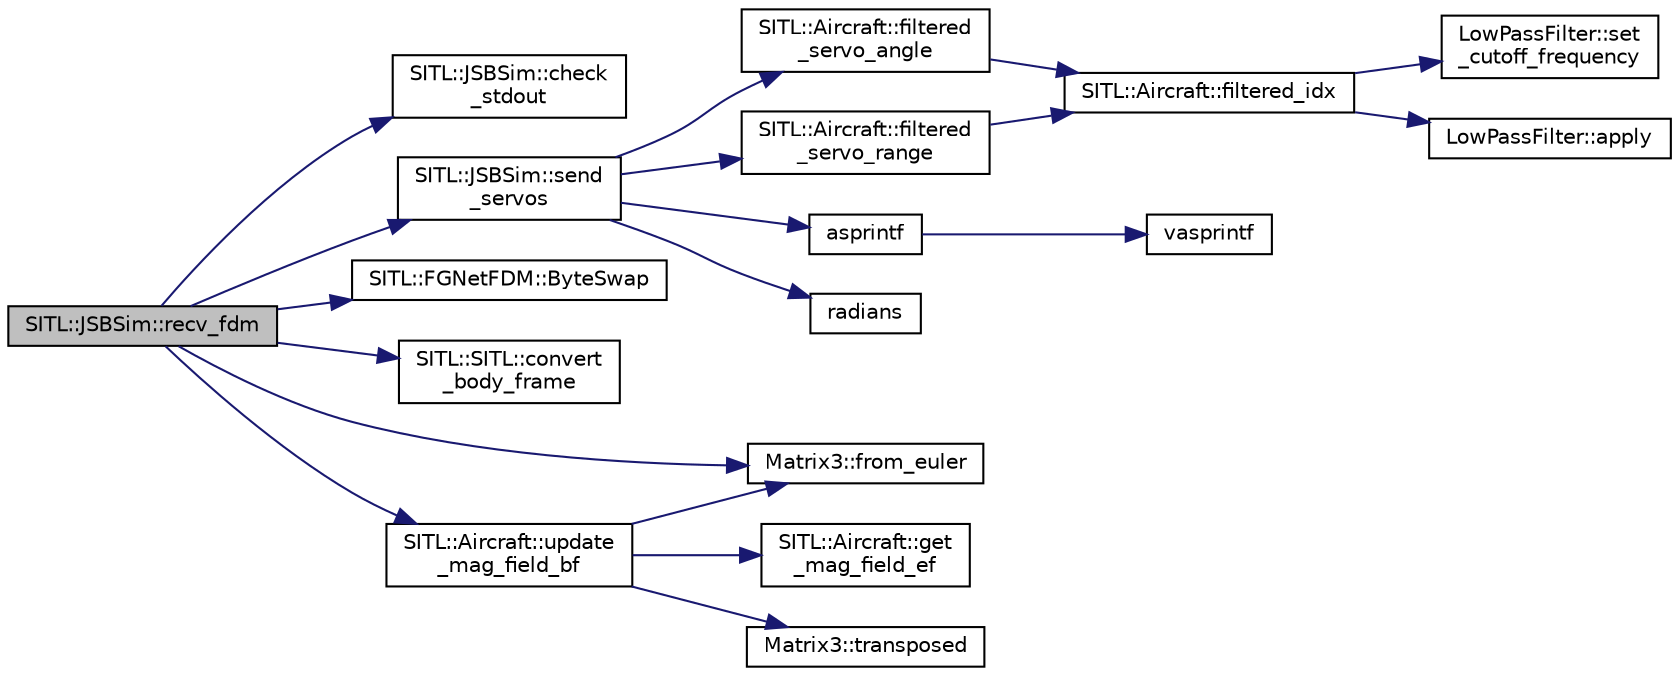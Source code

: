 digraph "SITL::JSBSim::recv_fdm"
{
 // INTERACTIVE_SVG=YES
  edge [fontname="Helvetica",fontsize="10",labelfontname="Helvetica",labelfontsize="10"];
  node [fontname="Helvetica",fontsize="10",shape=record];
  rankdir="LR";
  Node1 [label="SITL::JSBSim::recv_fdm",height=0.2,width=0.4,color="black", fillcolor="grey75", style="filled", fontcolor="black"];
  Node1 -> Node2 [color="midnightblue",fontsize="10",style="solid",fontname="Helvetica"];
  Node2 [label="SITL::JSBSim::check\l_stdout",height=0.2,width=0.4,color="black", fillcolor="white", style="filled",URL="$classSITL_1_1JSBSim.html#a7a215abef77dd3a3d8da5b9364a73e1b"];
  Node1 -> Node3 [color="midnightblue",fontsize="10",style="solid",fontname="Helvetica"];
  Node3 [label="SITL::JSBSim::send\l_servos",height=0.2,width=0.4,color="black", fillcolor="white", style="filled",URL="$classSITL_1_1JSBSim.html#a63f89f6cd963d65191bc3ef635286dc7"];
  Node3 -> Node4 [color="midnightblue",fontsize="10",style="solid",fontname="Helvetica"];
  Node4 [label="SITL::Aircraft::filtered\l_servo_angle",height=0.2,width=0.4,color="black", fillcolor="white", style="filled",URL="$classSITL_1_1Aircraft.html#a057713321d945fa4a97cd30fb684d15a"];
  Node4 -> Node5 [color="midnightblue",fontsize="10",style="solid",fontname="Helvetica"];
  Node5 [label="SITL::Aircraft::filtered_idx",height=0.2,width=0.4,color="black", fillcolor="white", style="filled",URL="$classSITL_1_1Aircraft.html#a6e437d1e0d08e28422a0ce365d3fdc8e"];
  Node5 -> Node6 [color="midnightblue",fontsize="10",style="solid",fontname="Helvetica"];
  Node6 [label="LowPassFilter::set\l_cutoff_frequency",height=0.2,width=0.4,color="black", fillcolor="white", style="filled",URL="$classLowPassFilter.html#a1cc5016de137b01080fa0a6fa7fe53cd"];
  Node5 -> Node7 [color="midnightblue",fontsize="10",style="solid",fontname="Helvetica"];
  Node7 [label="LowPassFilter::apply",height=0.2,width=0.4,color="black", fillcolor="white", style="filled",URL="$classLowPassFilter.html#aa390849d2e18ff3287f92b89d8657841"];
  Node3 -> Node8 [color="midnightblue",fontsize="10",style="solid",fontname="Helvetica"];
  Node8 [label="SITL::Aircraft::filtered\l_servo_range",height=0.2,width=0.4,color="black", fillcolor="white", style="filled",URL="$classSITL_1_1Aircraft.html#a1e7462de0ec320a4a7731054d8ea322d"];
  Node8 -> Node5 [color="midnightblue",fontsize="10",style="solid",fontname="Helvetica"];
  Node3 -> Node9 [color="midnightblue",fontsize="10",style="solid",fontname="Helvetica"];
  Node9 [label="asprintf",height=0.2,width=0.4,color="black", fillcolor="white", style="filled",URL="$replace_8cpp.html#a28a648dd20504ebc0c03623a28d82c93"];
  Node9 -> Node10 [color="midnightblue",fontsize="10",style="solid",fontname="Helvetica"];
  Node10 [label="vasprintf",height=0.2,width=0.4,color="black", fillcolor="white", style="filled",URL="$replace_8cpp.html#a4e85b35525311e653744c2bfd3e9971e"];
  Node3 -> Node11 [color="midnightblue",fontsize="10",style="solid",fontname="Helvetica"];
  Node11 [label="radians",height=0.2,width=0.4,color="black", fillcolor="white", style="filled",URL="$AP__Math_8h.html#a75b14352ec1c95a8276af9a0813cfdc3"];
  Node1 -> Node12 [color="midnightblue",fontsize="10",style="solid",fontname="Helvetica"];
  Node12 [label="SITL::FGNetFDM::ByteSwap",height=0.2,width=0.4,color="black", fillcolor="white", style="filled",URL="$classSITL_1_1FGNetFDM.html#a6676bdd26a6dfd576c0a9543c1e08c5d"];
  Node1 -> Node13 [color="midnightblue",fontsize="10",style="solid",fontname="Helvetica"];
  Node13 [label="SITL::SITL::convert\l_body_frame",height=0.2,width=0.4,color="black", fillcolor="white", style="filled",URL="$classSITL_1_1SITL.html#a03477afd4c3a2eb26d6379c41bffdee9"];
  Node1 -> Node14 [color="midnightblue",fontsize="10",style="solid",fontname="Helvetica"];
  Node14 [label="Matrix3::from_euler",height=0.2,width=0.4,color="black", fillcolor="white", style="filled",URL="$classMatrix3.html#a62587bd216436f09f06b9e1330f84bc0"];
  Node1 -> Node15 [color="midnightblue",fontsize="10",style="solid",fontname="Helvetica"];
  Node15 [label="SITL::Aircraft::update\l_mag_field_bf",height=0.2,width=0.4,color="black", fillcolor="white", style="filled",URL="$classSITL_1_1Aircraft.html#a6bf8f8d73b3cac2df90a20feff7c33ab"];
  Node15 -> Node16 [color="midnightblue",fontsize="10",style="solid",fontname="Helvetica"];
  Node16 [label="SITL::Aircraft::get\l_mag_field_ef",height=0.2,width=0.4,color="black", fillcolor="white", style="filled",URL="$classSITL_1_1Aircraft.html#ac1bfd277815fb52895e5bc409fb69ea1"];
  Node15 -> Node14 [color="midnightblue",fontsize="10",style="solid",fontname="Helvetica"];
  Node15 -> Node17 [color="midnightblue",fontsize="10",style="solid",fontname="Helvetica"];
  Node17 [label="Matrix3::transposed",height=0.2,width=0.4,color="black", fillcolor="white", style="filled",URL="$classMatrix3.html#a18e2df03dec4abdf11fc9fb60ed7c226"];
}

